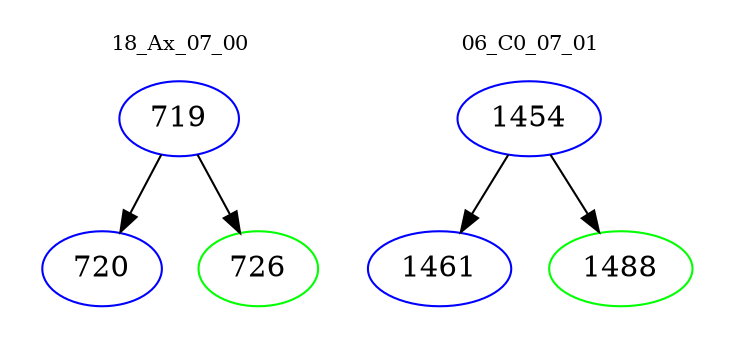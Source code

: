 digraph{
subgraph cluster_0 {
color = white
label = "18_Ax_07_00";
fontsize=10;
T0_719 [label="719", color="blue"]
T0_719 -> T0_720 [color="black"]
T0_720 [label="720", color="blue"]
T0_719 -> T0_726 [color="black"]
T0_726 [label="726", color="green"]
}
subgraph cluster_1 {
color = white
label = "06_C0_07_01";
fontsize=10;
T1_1454 [label="1454", color="blue"]
T1_1454 -> T1_1461 [color="black"]
T1_1461 [label="1461", color="blue"]
T1_1454 -> T1_1488 [color="black"]
T1_1488 [label="1488", color="green"]
}
}
